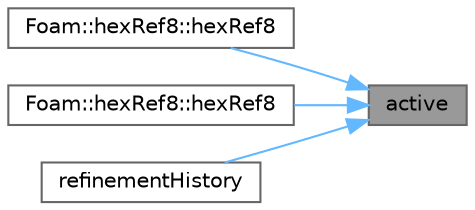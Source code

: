 digraph "active"
{
 // LATEX_PDF_SIZE
  bgcolor="transparent";
  edge [fontname=Helvetica,fontsize=10,labelfontname=Helvetica,labelfontsize=10];
  node [fontname=Helvetica,fontsize=10,shape=box,height=0.2,width=0.4];
  rankdir="RL";
  Node1 [id="Node000001",label="active",height=0.2,width=0.4,color="gray40", fillcolor="grey60", style="filled", fontcolor="black",tooltip=" "];
  Node1 -> Node2 [id="edge1_Node000001_Node000002",dir="back",color="steelblue1",style="solid",tooltip=" "];
  Node2 [id="Node000002",label="Foam::hexRef8::hexRef8",height=0.2,width=0.4,color="grey40", fillcolor="white", style="filled",URL="$classFoam_1_1hexRef8.html#a38c122950a32c54a78c49acb2637ac88",tooltip=" "];
  Node1 -> Node3 [id="edge2_Node000001_Node000003",dir="back",color="steelblue1",style="solid",tooltip=" "];
  Node3 [id="Node000003",label="Foam::hexRef8::hexRef8",height=0.2,width=0.4,color="grey40", fillcolor="white", style="filled",URL="$classFoam_1_1hexRef8.html#a3503e308499c85b0b731f3322556cb3a",tooltip=" "];
  Node1 -> Node4 [id="edge3_Node000001_Node000004",dir="back",color="steelblue1",style="solid",tooltip=" "];
  Node4 [id="Node000004",label="refinementHistory",height=0.2,width=0.4,color="grey40", fillcolor="white", style="filled",URL="$classFoam_1_1refinementHistory.html#a59551db2b4cc88f4a647e511b1348750",tooltip=" "];
}
